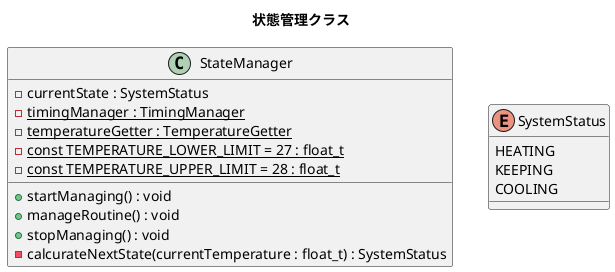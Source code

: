 @startuml
title 状態管理クラス

class "StateManager" as ClassStateManager{
  -currentState : SystemStatus
  -{static}timingManager : TimingManager
  -{static}temperatureGetter : TemperatureGetter
  -{static}const TEMPERATURE_LOWER_LIMIT = 27 : float_t
  -{static}const TEMPERATURE_UPPER_LIMIT = 28 : float_t
  +startManaging() : void
  +manageRoutine() : void
  +stopManaging() : void
  -calcurateNextState(currentTemperature : float_t) : SystemStatus
}
enum "SystemStatus" as EnumSystemStatus{
  HEATING
  KEEPING
  COOLING
}
@enduml
